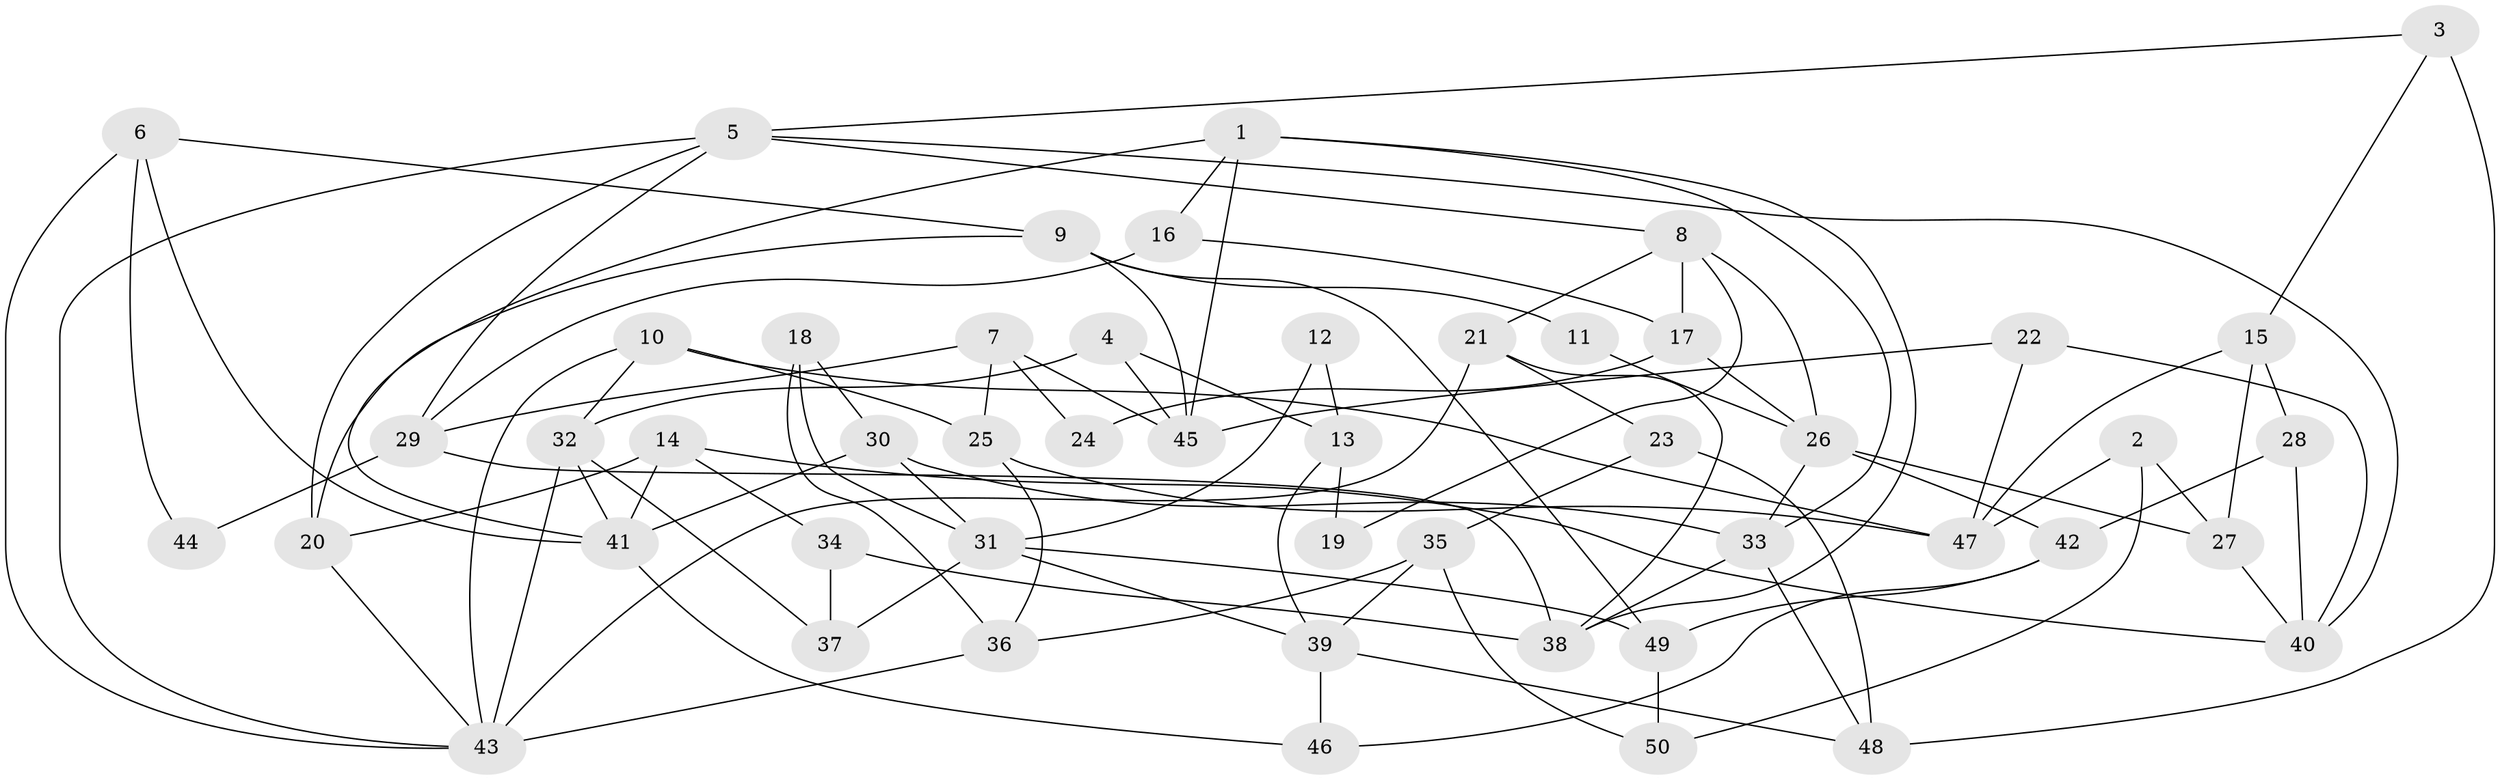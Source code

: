 // Generated by graph-tools (version 1.1) at 2025/11/02/27/25 16:11:23]
// undirected, 50 vertices, 100 edges
graph export_dot {
graph [start="1"]
  node [color=gray90,style=filled];
  1;
  2;
  3;
  4;
  5;
  6;
  7;
  8;
  9;
  10;
  11;
  12;
  13;
  14;
  15;
  16;
  17;
  18;
  19;
  20;
  21;
  22;
  23;
  24;
  25;
  26;
  27;
  28;
  29;
  30;
  31;
  32;
  33;
  34;
  35;
  36;
  37;
  38;
  39;
  40;
  41;
  42;
  43;
  44;
  45;
  46;
  47;
  48;
  49;
  50;
  1 -- 16;
  1 -- 41;
  1 -- 33;
  1 -- 38;
  1 -- 45;
  2 -- 27;
  2 -- 47;
  2 -- 50;
  3 -- 48;
  3 -- 5;
  3 -- 15;
  4 -- 32;
  4 -- 45;
  4 -- 13;
  5 -- 20;
  5 -- 8;
  5 -- 29;
  5 -- 40;
  5 -- 43;
  6 -- 9;
  6 -- 43;
  6 -- 41;
  6 -- 44;
  7 -- 29;
  7 -- 45;
  7 -- 24;
  7 -- 25;
  8 -- 21;
  8 -- 26;
  8 -- 17;
  8 -- 19;
  9 -- 49;
  9 -- 45;
  9 -- 11;
  9 -- 20;
  10 -- 43;
  10 -- 32;
  10 -- 25;
  10 -- 47;
  11 -- 26;
  12 -- 31;
  12 -- 13;
  13 -- 39;
  13 -- 19;
  14 -- 41;
  14 -- 40;
  14 -- 20;
  14 -- 34;
  15 -- 47;
  15 -- 27;
  15 -- 28;
  16 -- 17;
  16 -- 29;
  17 -- 26;
  17 -- 24;
  18 -- 36;
  18 -- 31;
  18 -- 30;
  20 -- 43;
  21 -- 43;
  21 -- 38;
  21 -- 23;
  22 -- 47;
  22 -- 40;
  22 -- 45;
  23 -- 48;
  23 -- 35;
  25 -- 36;
  25 -- 47;
  26 -- 27;
  26 -- 33;
  26 -- 42;
  27 -- 40;
  28 -- 42;
  28 -- 40;
  29 -- 38;
  29 -- 44;
  30 -- 33;
  30 -- 31;
  30 -- 41;
  31 -- 39;
  31 -- 37;
  31 -- 49;
  32 -- 41;
  32 -- 43;
  32 -- 37;
  33 -- 38;
  33 -- 48;
  34 -- 37;
  34 -- 38;
  35 -- 36;
  35 -- 39;
  35 -- 50;
  36 -- 43;
  39 -- 46;
  39 -- 48;
  41 -- 46;
  42 -- 49;
  42 -- 46;
  49 -- 50;
}

